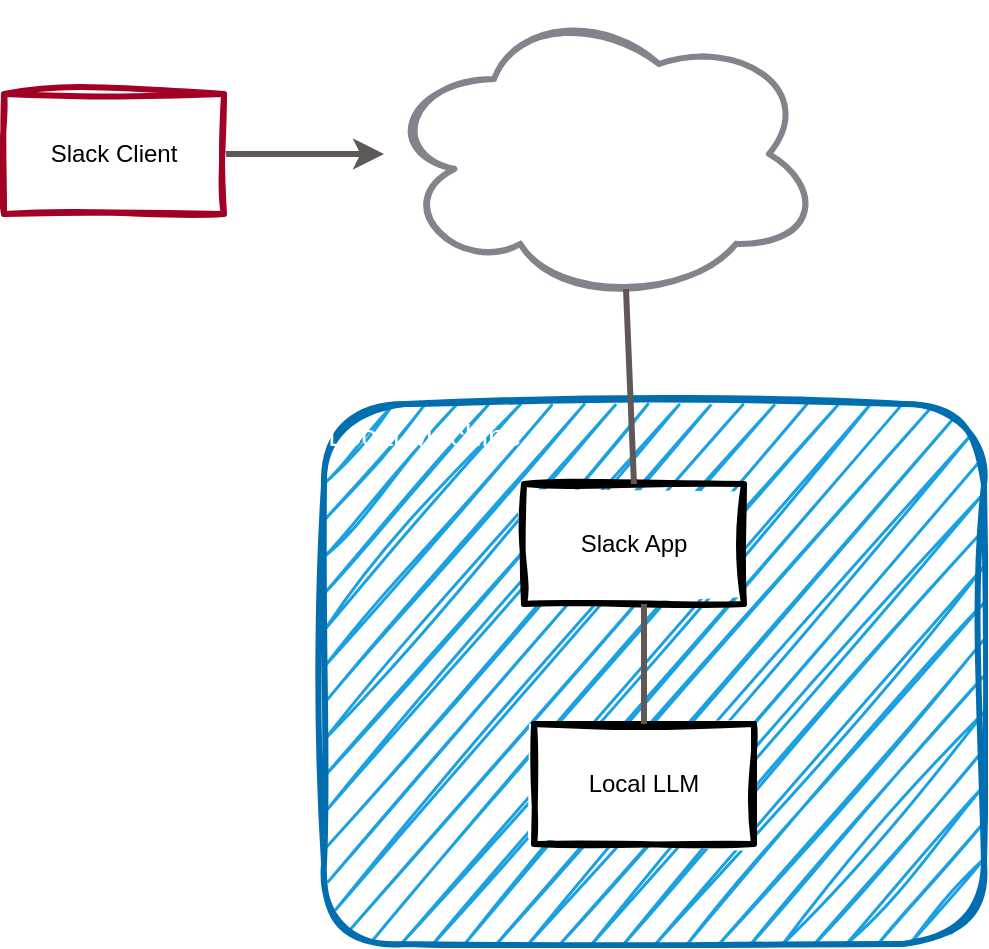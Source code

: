 <mxfile>
    <diagram id="qbq2_7LXIJCdXbT7dW2O" name="Page-1">
        <mxGraphModel dx="950" dy="793" grid="1" gridSize="10" guides="1" tooltips="1" connect="1" arrows="1" fold="1" page="1" pageScale="1" pageWidth="827" pageHeight="1169" math="0" shadow="0">
            <root>
                <mxCell id="0"/>
                <mxCell id="1" parent="0"/>
                <mxCell id="7" value="Local Machine" style="rounded=1;whiteSpace=wrap;html=1;shadow=0;strokeColor=#006EAF;strokeWidth=3;align=left;verticalAlign=top;sketch=1;curveFitting=1;jiggle=2;fillColor=#1ba1e2;fontColor=#ffffff;fontSize=15;" vertex="1" parent="1">
                    <mxGeometry x="200" y="290" width="330" height="270" as="geometry"/>
                </mxCell>
                <mxCell id="4" value="" style="edgeStyle=none;html=1;strokeColor=#605757;strokeWidth=3;" edge="1" parent="1" source="2" target="3">
                    <mxGeometry relative="1" as="geometry"/>
                </mxCell>
                <mxCell id="2" value="Slack Client" style="rounded=0;whiteSpace=wrap;html=1;strokeWidth=3;sketch=1;curveFitting=1;jiggle=2;strokeColor=#a20125;" vertex="1" parent="1">
                    <mxGeometry x="40" y="135" width="110" height="60" as="geometry"/>
                </mxCell>
                <mxCell id="3" value="" style="ellipse;shape=cloud;whiteSpace=wrap;html=1;sketch=1;strokeColor=#85828c;strokeWidth=3;shadow=0;" vertex="1" parent="1">
                    <mxGeometry x="230" y="90" width="220" height="150" as="geometry"/>
                </mxCell>
                <mxCell id="5" value="Slack App" style="rounded=0;whiteSpace=wrap;html=1;strokeWidth=3;sketch=1;curveFitting=1;jiggle=2;" vertex="1" parent="1">
                    <mxGeometry x="300" y="330" width="110" height="60" as="geometry"/>
                </mxCell>
                <mxCell id="6" value="" style="edgeStyle=none;html=1;strokeColor=#605757;strokeWidth=3;entryX=0.55;entryY=0.95;entryDx=0;entryDy=0;entryPerimeter=0;exitX=0.5;exitY=0;exitDx=0;exitDy=0;endArrow=none;endFill=0;" edge="1" parent="1" source="5" target="3">
                    <mxGeometry relative="1" as="geometry">
                        <mxPoint x="160" y="175" as="sourcePoint"/>
                        <mxPoint x="240" y="175" as="targetPoint"/>
                    </mxGeometry>
                </mxCell>
                <mxCell id="8" value="Local LLM" style="rounded=0;whiteSpace=wrap;html=1;strokeWidth=3;sketch=1;curveFitting=1;jiggle=2;" vertex="1" parent="1">
                    <mxGeometry x="305" y="450" width="110" height="60" as="geometry"/>
                </mxCell>
                <mxCell id="9" value="" style="edgeStyle=none;html=1;strokeColor=#605757;strokeWidth=3;exitX=0.5;exitY=0;exitDx=0;exitDy=0;endArrow=none;endFill=0;" edge="1" parent="1" source="8">
                    <mxGeometry relative="1" as="geometry">
                        <mxPoint x="365" y="340" as="sourcePoint"/>
                        <mxPoint x="360" y="390" as="targetPoint"/>
                    </mxGeometry>
                </mxCell>
            </root>
        </mxGraphModel>
    </diagram>
</mxfile>